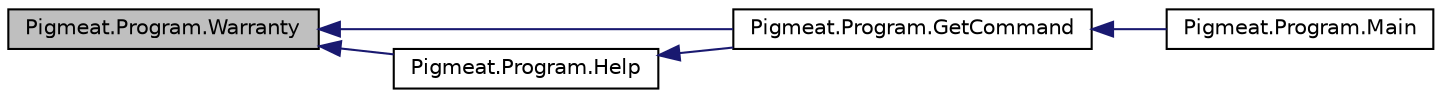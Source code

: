 digraph "Pigmeat.Program.Warranty"
{
  edge [fontname="Helvetica",fontsize="10",labelfontname="Helvetica",labelfontsize="10"];
  node [fontname="Helvetica",fontsize="10",shape=record];
  rankdir="LR";
  Node143 [label="Pigmeat.Program.Warranty",height=0.2,width=0.4,color="black", fillcolor="grey75", style="filled", fontcolor="black"];
  Node143 -> Node144 [dir="back",color="midnightblue",fontsize="10",style="solid",fontname="Helvetica"];
  Node144 [label="Pigmeat.Program.GetCommand",height=0.2,width=0.4,color="black", fillcolor="white", style="filled",URL="$class_pigmeat_1_1_program.html#a813269f3c9466bddfa561c72eb56de4f",tooltip="Perform actions specified by command calls "];
  Node144 -> Node145 [dir="back",color="midnightblue",fontsize="10",style="solid",fontname="Helvetica"];
  Node145 [label="Pigmeat.Program.Main",height=0.2,width=0.4,color="black", fillcolor="white", style="filled",URL="$class_pigmeat_1_1_program.html#a3b898a93d66f23079be04ac657013df3",tooltip="Handle primary tool information, such as command inputs and current directory "];
  Node143 -> Node146 [dir="back",color="midnightblue",fontsize="10",style="solid",fontname="Helvetica"];
  Node146 [label="Pigmeat.Program.Help",height=0.2,width=0.4,color="black", fillcolor="white", style="filled",URL="$class_pigmeat_1_1_program.html#a5ba96e069c0192950fa044954bca4647",tooltip="Show how to use the Pigmeat tool "];
  Node146 -> Node144 [dir="back",color="midnightblue",fontsize="10",style="solid",fontname="Helvetica"];
}

